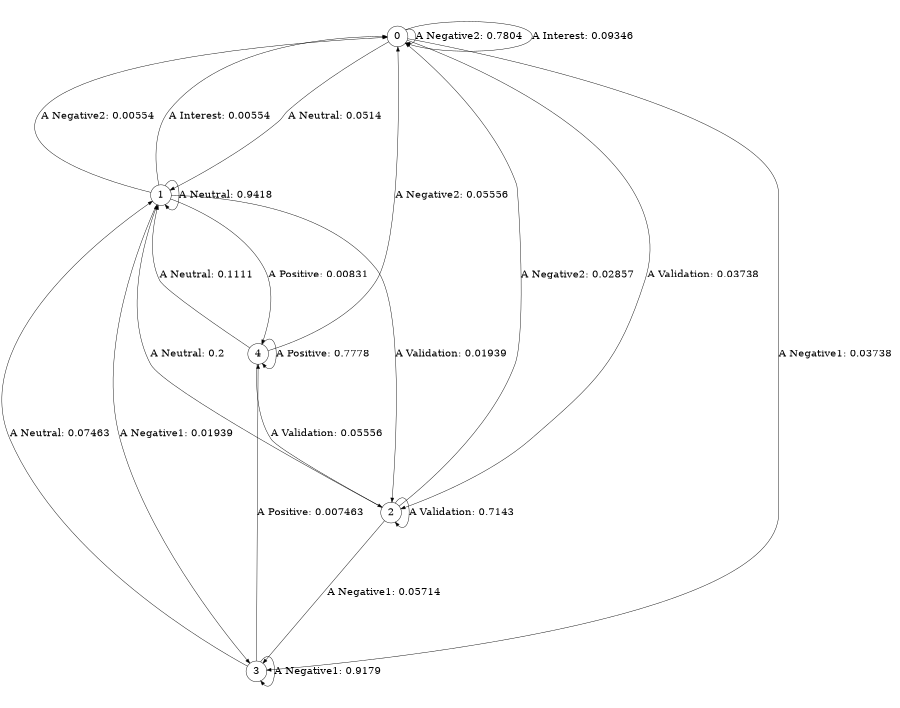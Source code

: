digraph r40_cssr {
size = "6,8.5";
ratio = "fill";
node [shape = circle];
node [fontsize = 24];
edge [fontsize = 24];
0 -> 0 [label = "A Negative2: 0.7804   "];
0 -> 1 [label = "A Neutral: 0.0514   "];
0 -> 2 [label = "A Validation: 0.03738  "];
0 -> 3 [label = "A Negative1: 0.03738  "];
0 -> 0 [label = "A Interest: 0.09346  "];
1 -> 0 [label = "A Negative2: 0.00554  "];
1 -> 1 [label = "A Neutral: 0.9418   "];
1 -> 2 [label = "A Validation: 0.01939  "];
1 -> 3 [label = "A Negative1: 0.01939  "];
1 -> 4 [label = "A Positive: 0.00831  "];
1 -> 0 [label = "A Interest: 0.00554  "];
2 -> 0 [label = "A Negative2: 0.02857  "];
2 -> 1 [label = "A Neutral: 0.2      "];
2 -> 2 [label = "A Validation: 0.7143   "];
2 -> 3 [label = "A Negative1: 0.05714  "];
3 -> 1 [label = "A Neutral: 0.07463  "];
3 -> 3 [label = "A Negative1: 0.9179   "];
3 -> 4 [label = "A Positive: 0.007463  "];
4 -> 0 [label = "A Negative2: 0.05556  "];
4 -> 1 [label = "A Neutral: 0.1111   "];
4 -> 2 [label = "A Validation: 0.05556  "];
4 -> 4 [label = "A Positive: 0.7778   "];
} 
